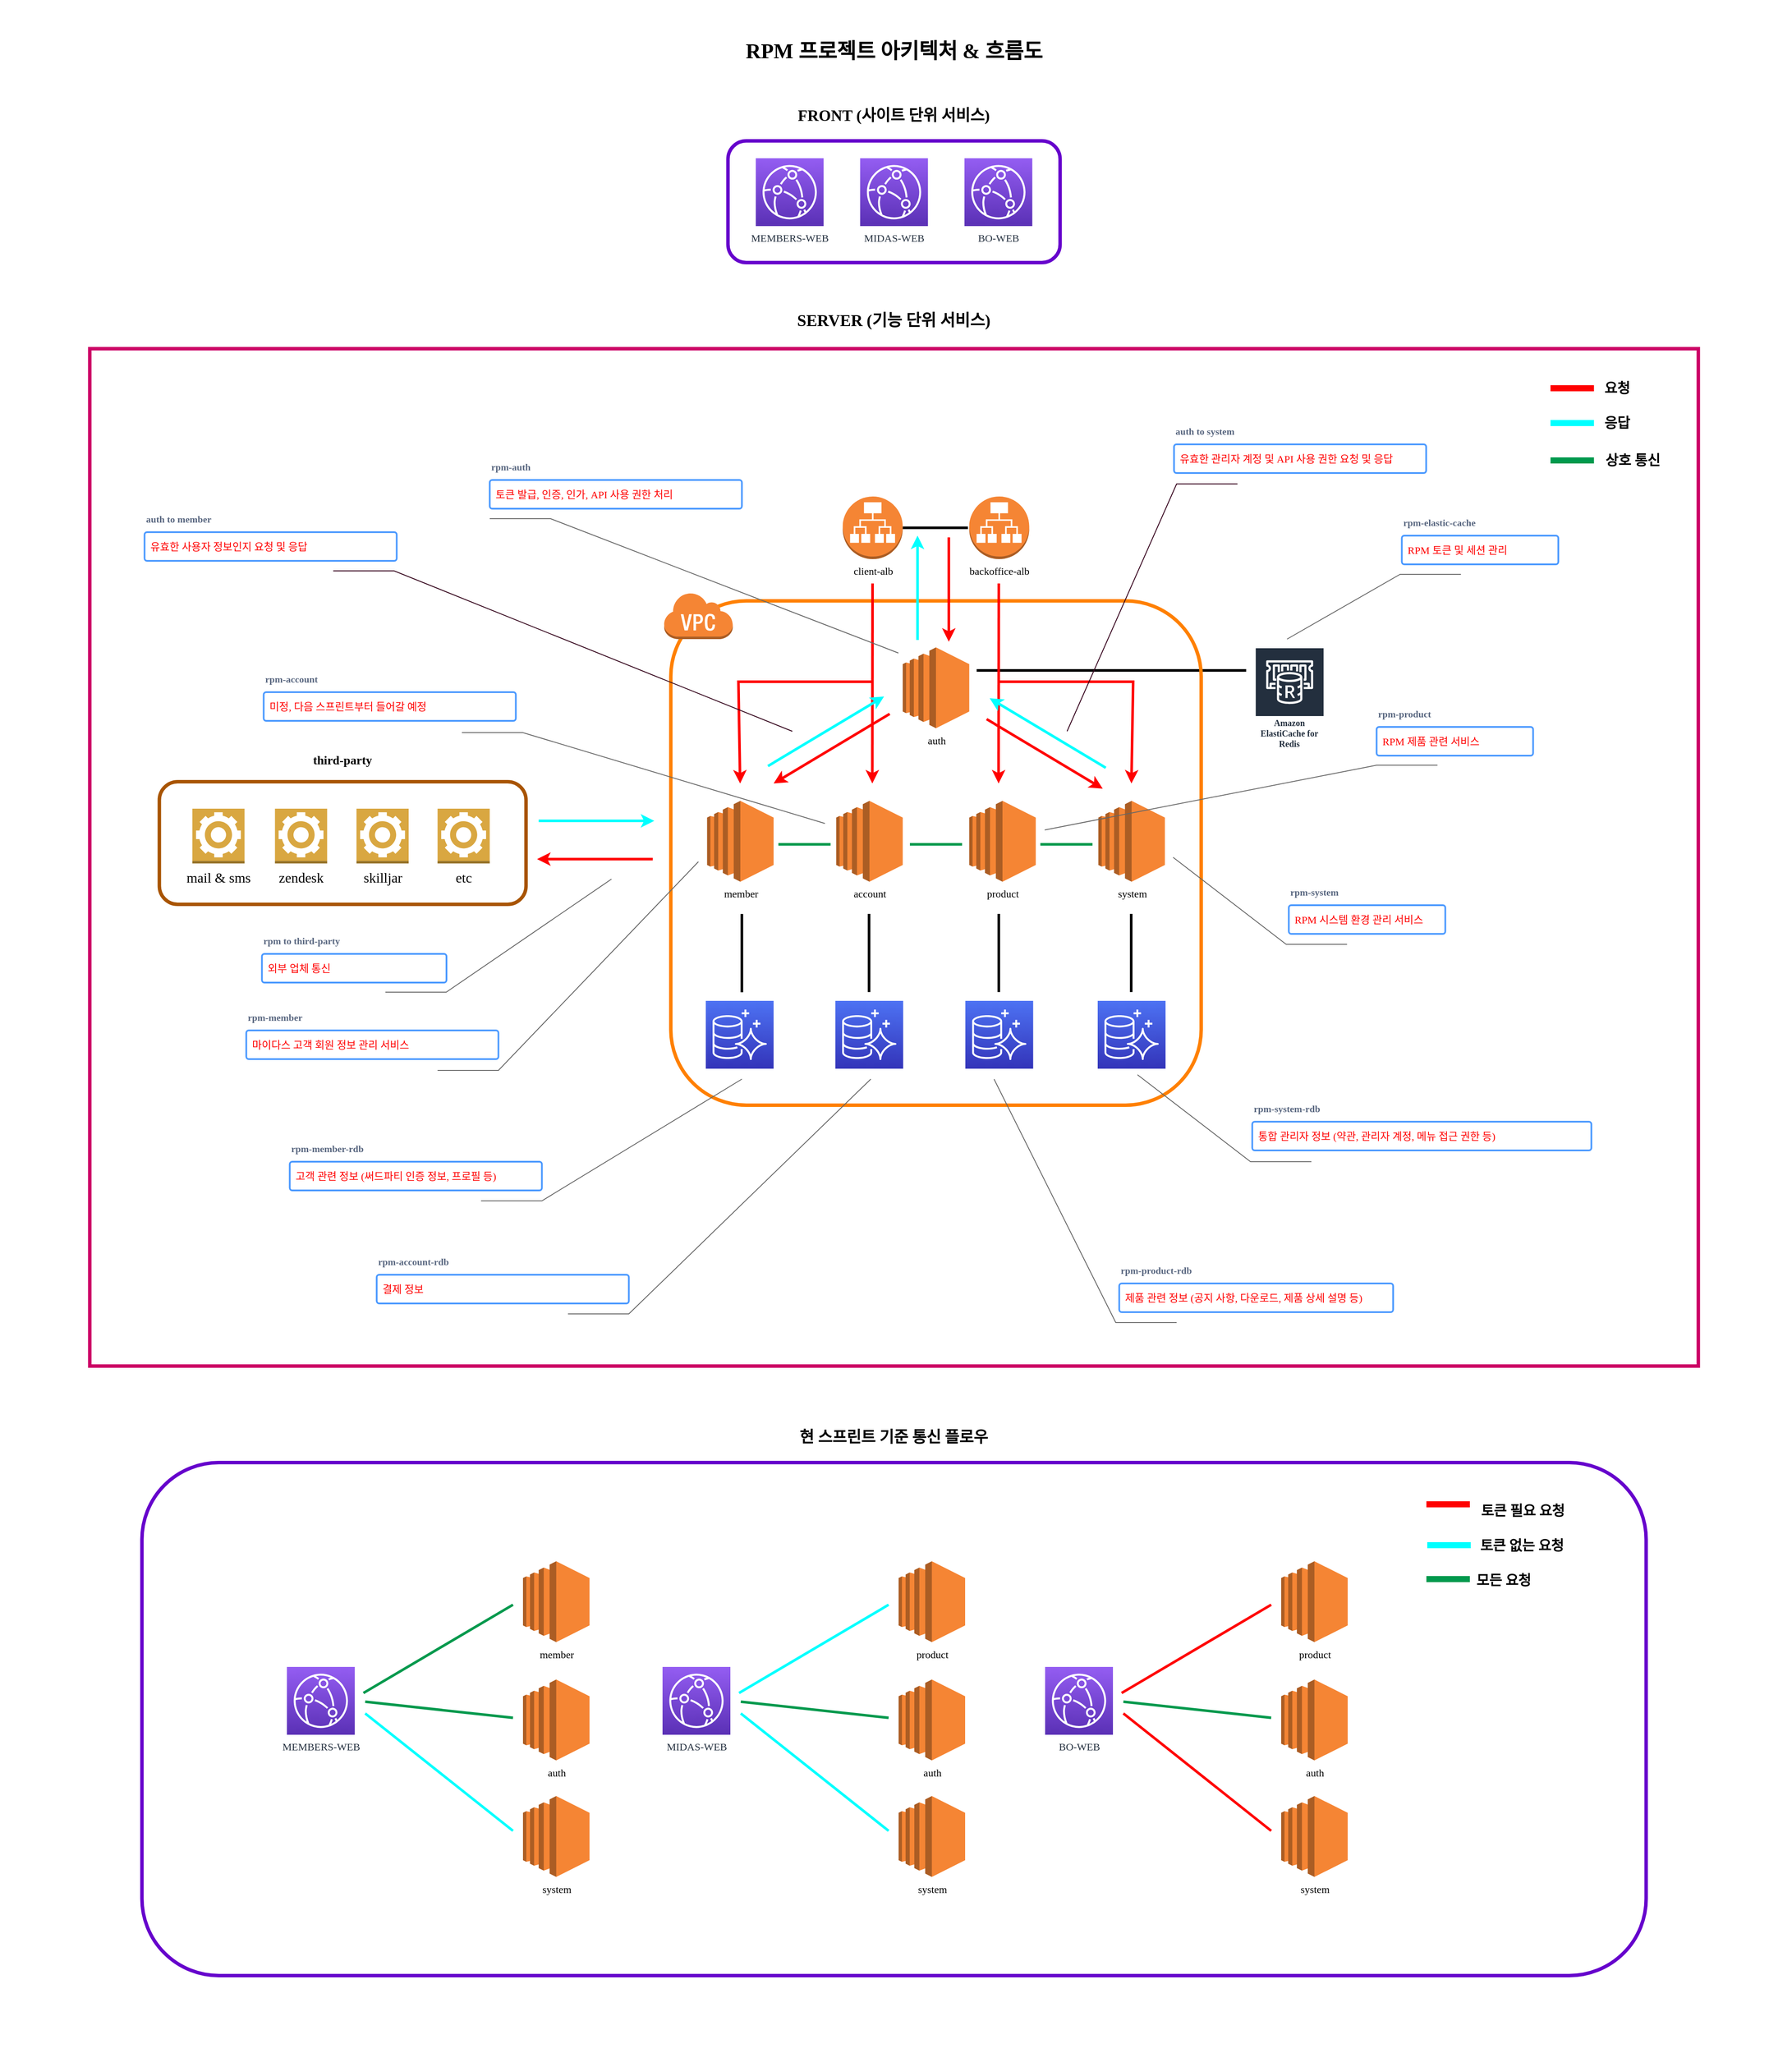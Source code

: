 <mxfile version="20.2.5" type="github">
  <diagram id="CEDhhPOFZJCGy8is60iT" name="페이지-1">
    <mxGraphModel dx="3773" dy="2772" grid="1" gridSize="10" guides="1" tooltips="1" connect="1" arrows="1" fold="1" page="1" pageScale="1" pageWidth="827" pageHeight="1169" math="0" shadow="0">
      <root>
        <mxCell id="0" />
        <mxCell id="1" parent="0" />
        <mxCell id="Dzdg2uz1OPXHUZHbZTjD-177" value="" style="rounded=0;whiteSpace=wrap;html=1;fontFamily=Tahoma;fontSize=16;fontColor=#000000;strokeColor=none;strokeWidth=4;fillColor=default;" vertex="1" parent="1">
          <mxGeometry x="-650" y="-1150" width="2060" height="2360" as="geometry" />
        </mxCell>
        <mxCell id="Dzdg2uz1OPXHUZHbZTjD-116" value="&lt;h2&gt;현 스프린트 기준 통신 플로우&lt;/h2&gt;" style="rounded=1;whiteSpace=wrap;fillColor=none;strokeWidth=4;strokeColor=#6600CC;labelPosition=center;verticalLabelPosition=top;align=center;verticalAlign=bottom;fontFamily=Tahoma;html=1;fontStyle=1" vertex="1" parent="1">
          <mxGeometry x="-486.75" y="532" width="1730" height="590" as="geometry" />
        </mxCell>
        <mxCell id="Dzdg2uz1OPXHUZHbZTjD-112" value="&lt;h3&gt;&lt;font color=&quot;#000000&quot;&gt;SERVER (기능 단위 서비스)&lt;/font&gt;&lt;/h3&gt;" style="rounded=0;whiteSpace=wrap;html=1;fontFamily=Tahoma;fontSize=16;fontColor=#FF0000;strokeColor=#CC0066;strokeWidth=4;fillColor=none;labelPosition=center;verticalLabelPosition=top;align=center;verticalAlign=bottom;" vertex="1" parent="1">
          <mxGeometry x="-546.75" y="-749" width="1850" height="1170" as="geometry" />
        </mxCell>
        <mxCell id="Dzdg2uz1OPXHUZHbZTjD-134" value="&lt;h3&gt;third-party&lt;/h3&gt;" style="rounded=1;whiteSpace=wrap;fillColor=none;strokeWidth=4;strokeColor=#A85400;labelPosition=center;verticalLabelPosition=top;align=center;verticalAlign=bottom;fontFamily=Tahoma;html=1;fontStyle=1;fontColor=#000000;" vertex="1" parent="1">
          <mxGeometry x="-466.75" y="-251" width="421.75" height="141" as="geometry" />
        </mxCell>
        <mxCell id="Dzdg2uz1OPXHUZHbZTjD-1" value="&lt;h2&gt;FRONT (사이트 단위 서비스)&lt;/h2&gt;" style="rounded=1;whiteSpace=wrap;fillColor=none;strokeWidth=4;strokeColor=#6600CC;labelPosition=center;verticalLabelPosition=top;align=center;verticalAlign=bottom;fontFamily=Tahoma;html=1;fontStyle=1" vertex="1" parent="1">
          <mxGeometry x="187.25" y="-988" width="382" height="140" as="geometry" />
        </mxCell>
        <mxCell id="Dzdg2uz1OPXHUZHbZTjD-45" value="" style="endArrow=none;html=1;rounded=0;fontFamily=Tahoma;fontSize=16;fontColor=#FF0000;strokeColor=#000000;strokeWidth=3;entryX=0.134;entryY=0.621;entryDx=0;entryDy=0;entryPerimeter=0;" edge="1" parent="1">
          <mxGeometry width="50" height="50" relative="1" as="geometry">
            <mxPoint x="783.25" y="-379" as="sourcePoint" />
            <mxPoint x="473.25" y="-379" as="targetPoint" />
          </mxGeometry>
        </mxCell>
        <mxCell id="Dzdg2uz1OPXHUZHbZTjD-18" value="&lt;h3&gt;&lt;br&gt;&lt;/h3&gt;" style="rounded=1;whiteSpace=wrap;fillColor=none;strokeWidth=4;strokeColor=#FF8000;labelPosition=center;verticalLabelPosition=top;align=center;verticalAlign=bottom;fontFamily=Tahoma;html=1;fontStyle=1;fontColor=#FF8000;" vertex="1" parent="1">
          <mxGeometry x="121.5" y="-459" width="610" height="580" as="geometry" />
        </mxCell>
        <mxCell id="5Zf7YVjjMwptCTnezBOh-1" value="MEMBERS-WEB" style="sketch=0;points=[[0,0,0],[0.25,0,0],[0.5,0,0],[0.75,0,0],[1,0,0],[0,1,0],[0.25,1,0],[0.5,1,0],[0.75,1,0],[1,1,0],[0,0.25,0],[0,0.5,0],[0,0.75,0],[1,0.25,0],[1,0.5,0],[1,0.75,0]];outlineConnect=0;fontColor=#232F3E;gradientColor=#945DF2;gradientDirection=north;fillColor=#5A30B5;strokeColor=#ffffff;dashed=0;verticalLabelPosition=bottom;verticalAlign=top;align=center;html=1;fontSize=12;fontStyle=0;aspect=fixed;shape=mxgraph.aws4.resourceIcon;resIcon=mxgraph.aws4.cloudfront;fontFamily=Tahoma;" parent="1" vertex="1">
          <mxGeometry x="219.25" y="-968" width="78" height="78" as="geometry" />
        </mxCell>
        <mxCell id="5Zf7YVjjMwptCTnezBOh-2" value="MIDAS-WEB" style="sketch=0;points=[[0,0,0],[0.25,0,0],[0.5,0,0],[0.75,0,0],[1,0,0],[0,1,0],[0.25,1,0],[0.5,1,0],[0.75,1,0],[1,1,0],[0,0.25,0],[0,0.5,0],[0,0.75,0],[1,0.25,0],[1,0.5,0],[1,0.75,0]];outlineConnect=0;fontColor=#232F3E;gradientColor=#945DF2;gradientDirection=north;fillColor=#5A30B5;strokeColor=#ffffff;dashed=0;verticalLabelPosition=bottom;verticalAlign=top;align=center;html=1;fontSize=12;fontStyle=0;aspect=fixed;shape=mxgraph.aws4.resourceIcon;resIcon=mxgraph.aws4.cloudfront;fontFamily=Tahoma;" parent="1" vertex="1">
          <mxGeometry x="339.25" y="-968" width="78" height="78" as="geometry" />
        </mxCell>
        <mxCell id="5Zf7YVjjMwptCTnezBOh-3" value="BO-WEB" style="sketch=0;points=[[0,0,0],[0.25,0,0],[0.5,0,0],[0.75,0,0],[1,0,0],[0,1,0],[0.25,1,0],[0.5,1,0],[0.75,1,0],[1,1,0],[0,0.25,0],[0,0.5,0],[0,0.75,0],[1,0.25,0],[1,0.5,0],[1,0.75,0]];outlineConnect=0;fontColor=#232F3E;gradientColor=#945DF2;gradientDirection=north;fillColor=#5A30B5;strokeColor=#ffffff;dashed=0;verticalLabelPosition=bottom;verticalAlign=top;align=center;html=1;fontSize=12;fontStyle=0;aspect=fixed;shape=mxgraph.aws4.resourceIcon;resIcon=mxgraph.aws4.cloudfront;fontFamily=Tahoma;" parent="1" vertex="1">
          <mxGeometry x="459.25" y="-968" width="78" height="78" as="geometry" />
        </mxCell>
        <mxCell id="Dzdg2uz1OPXHUZHbZTjD-4" value="client-alb" style="outlineConnect=0;dashed=0;verticalLabelPosition=bottom;verticalAlign=top;align=center;html=1;shape=mxgraph.aws3.application_load_balancer;fillColor=#F58534;gradientColor=none;fontFamily=Tahoma;strokeColor=#FF0000;strokeWidth=4;" vertex="1" parent="1">
          <mxGeometry x="319.25" y="-579" width="69" height="72" as="geometry" />
        </mxCell>
        <mxCell id="Dzdg2uz1OPXHUZHbZTjD-5" value="backoffice-alb" style="outlineConnect=0;dashed=0;verticalLabelPosition=bottom;verticalAlign=top;align=center;html=1;shape=mxgraph.aws3.application_load_balancer;fillColor=#F58534;gradientColor=none;fontFamily=Tahoma;strokeColor=#FF0000;strokeWidth=4;" vertex="1" parent="1">
          <mxGeometry x="464.75" y="-579" width="69" height="72" as="geometry" />
        </mxCell>
        <mxCell id="Dzdg2uz1OPXHUZHbZTjD-6" value="auth" style="outlineConnect=0;dashed=0;verticalLabelPosition=bottom;verticalAlign=top;align=center;html=1;shape=mxgraph.aws3.ec2;fillColor=#F58534;gradientColor=none;fontFamily=Tahoma;strokeColor=#FF0000;strokeWidth=4;" vertex="1" parent="1">
          <mxGeometry x="388.25" y="-405.5" width="76.5" height="93" as="geometry" />
        </mxCell>
        <mxCell id="Dzdg2uz1OPXHUZHbZTjD-7" value="member" style="outlineConnect=0;dashed=0;verticalLabelPosition=bottom;verticalAlign=top;align=center;html=1;shape=mxgraph.aws3.ec2;fillColor=#F58534;gradientColor=none;fontFamily=Tahoma;strokeColor=#FF0000;strokeWidth=4;" vertex="1" parent="1">
          <mxGeometry x="163.25" y="-229" width="76.5" height="93" as="geometry" />
        </mxCell>
        <mxCell id="Dzdg2uz1OPXHUZHbZTjD-8" value="account" style="outlineConnect=0;dashed=0;verticalLabelPosition=bottom;verticalAlign=top;align=center;html=1;shape=mxgraph.aws3.ec2;fillColor=#F58534;gradientColor=none;fontFamily=Tahoma;strokeColor=#FF0000;strokeWidth=4;" vertex="1" parent="1">
          <mxGeometry x="311.75" y="-229" width="76.5" height="93" as="geometry" />
        </mxCell>
        <mxCell id="Dzdg2uz1OPXHUZHbZTjD-9" value="product" style="outlineConnect=0;dashed=0;verticalLabelPosition=bottom;verticalAlign=top;align=center;html=1;shape=mxgraph.aws3.ec2;fillColor=#F58534;gradientColor=none;fontFamily=Tahoma;strokeColor=#FF0000;strokeWidth=4;" vertex="1" parent="1">
          <mxGeometry x="464.75" y="-229" width="76.5" height="93" as="geometry" />
        </mxCell>
        <mxCell id="Dzdg2uz1OPXHUZHbZTjD-10" value="system" style="outlineConnect=0;dashed=0;verticalLabelPosition=bottom;verticalAlign=top;align=center;html=1;shape=mxgraph.aws3.ec2;fillColor=#F58534;gradientColor=none;fontFamily=Tahoma;strokeColor=#FF0000;strokeWidth=4;" vertex="1" parent="1">
          <mxGeometry x="613.25" y="-229" width="76.5" height="93" as="geometry" />
        </mxCell>
        <mxCell id="Dzdg2uz1OPXHUZHbZTjD-12" value="" style="sketch=0;points=[[0,0,0],[0.25,0,0],[0.5,0,0],[0.75,0,0],[1,0,0],[0,1,0],[0.25,1,0],[0.5,1,0],[0.75,1,0],[1,1,0],[0,0.25,0],[0,0.5,0],[0,0.75,0],[1,0.25,0],[1,0.5,0],[1,0.75,0]];outlineConnect=0;fontColor=#232F3E;gradientColor=#4D72F3;gradientDirection=north;fillColor=#3334B9;strokeColor=#ffffff;dashed=0;verticalLabelPosition=bottom;verticalAlign=top;align=center;html=1;fontSize=12;fontStyle=0;aspect=fixed;shape=mxgraph.aws4.resourceIcon;resIcon=mxgraph.aws4.aurora;fontFamily=Tahoma;" vertex="1" parent="1">
          <mxGeometry x="161.75" y="1" width="78" height="78" as="geometry" />
        </mxCell>
        <mxCell id="Dzdg2uz1OPXHUZHbZTjD-13" value="" style="sketch=0;points=[[0,0,0],[0.25,0,0],[0.5,0,0],[0.75,0,0],[1,0,0],[0,1,0],[0.25,1,0],[0.5,1,0],[0.75,1,0],[1,1,0],[0,0.25,0],[0,0.5,0],[0,0.75,0],[1,0.25,0],[1,0.5,0],[1,0.75,0]];outlineConnect=0;fontColor=#232F3E;gradientColor=#4D72F3;gradientDirection=north;fillColor=#3334B9;strokeColor=#ffffff;dashed=0;verticalLabelPosition=bottom;verticalAlign=top;align=center;html=1;fontSize=12;fontStyle=0;aspect=fixed;shape=mxgraph.aws4.resourceIcon;resIcon=mxgraph.aws4.aurora;fontFamily=Tahoma;" vertex="1" parent="1">
          <mxGeometry x="310.75" y="1" width="78" height="78" as="geometry" />
        </mxCell>
        <mxCell id="Dzdg2uz1OPXHUZHbZTjD-14" value="" style="sketch=0;points=[[0,0,0],[0.25,0,0],[0.5,0,0],[0.75,0,0],[1,0,0],[0,1,0],[0.25,1,0],[0.5,1,0],[0.75,1,0],[1,1,0],[0,0.25,0],[0,0.5,0],[0,0.75,0],[1,0.25,0],[1,0.5,0],[1,0.75,0]];outlineConnect=0;fontColor=#232F3E;gradientColor=#4D72F3;gradientDirection=north;fillColor=#3334B9;strokeColor=#ffffff;dashed=0;verticalLabelPosition=bottom;verticalAlign=top;align=center;html=1;fontSize=12;fontStyle=0;aspect=fixed;shape=mxgraph.aws4.resourceIcon;resIcon=mxgraph.aws4.aurora;fontFamily=Tahoma;" vertex="1" parent="1">
          <mxGeometry x="460.25" y="1" width="78" height="78" as="geometry" />
        </mxCell>
        <mxCell id="Dzdg2uz1OPXHUZHbZTjD-15" value="" style="sketch=0;points=[[0,0,0],[0.25,0,0],[0.5,0,0],[0.75,0,0],[1,0,0],[0,1,0],[0.25,1,0],[0.5,1,0],[0.75,1,0],[1,1,0],[0,0.25,0],[0,0.5,0],[0,0.75,0],[1,0.25,0],[1,0.5,0],[1,0.75,0]];outlineConnect=0;fontColor=#232F3E;gradientColor=#4D72F3;gradientDirection=north;fillColor=#3334B9;strokeColor=#ffffff;dashed=0;verticalLabelPosition=bottom;verticalAlign=top;align=center;html=1;fontSize=12;fontStyle=0;aspect=fixed;shape=mxgraph.aws4.resourceIcon;resIcon=mxgraph.aws4.aurora;fontFamily=Tahoma;" vertex="1" parent="1">
          <mxGeometry x="612.5" y="1" width="78" height="78" as="geometry" />
        </mxCell>
        <mxCell id="Dzdg2uz1OPXHUZHbZTjD-16" value="Amazon ElastiCache for Redis" style="sketch=0;outlineConnect=0;fontColor=#232F3E;gradientColor=none;strokeColor=#ffffff;fillColor=#232F3E;dashed=0;verticalLabelPosition=middle;verticalAlign=bottom;align=center;html=1;whiteSpace=wrap;fontSize=10;fontStyle=1;spacing=3;shape=mxgraph.aws4.productIcon;prIcon=mxgraph.aws4.elasticache_for_redis;fontFamily=Tahoma;" vertex="1" parent="1">
          <mxGeometry x="793.25" y="-405.5" width="80" height="120" as="geometry" />
        </mxCell>
        <mxCell id="Dzdg2uz1OPXHUZHbZTjD-17" value="" style="outlineConnect=0;dashed=0;verticalLabelPosition=bottom;verticalAlign=top;align=center;html=1;shape=mxgraph.aws3.virtual_private_cloud;fillColor=#F58534;gradientColor=none;fontFamily=Tahoma;strokeColor=#FF0000;strokeWidth=4;" vertex="1" parent="1">
          <mxGeometry x="113.25" y="-469" width="79.5" height="54" as="geometry" />
        </mxCell>
        <mxCell id="Dzdg2uz1OPXHUZHbZTjD-22" value="" style="endArrow=none;html=1;rounded=0;fontFamily=Tahoma;fontColor=#FF8000;strokeWidth=7;strokeColor=#00FFFF;" edge="1" parent="1">
          <mxGeometry width="50" height="50" relative="1" as="geometry">
            <mxPoint x="1133.25" y="-663.5" as="sourcePoint" />
            <mxPoint x="1183.25" y="-663.5" as="targetPoint" />
          </mxGeometry>
        </mxCell>
        <mxCell id="Dzdg2uz1OPXHUZHbZTjD-23" value="" style="endArrow=none;html=1;rounded=0;fontFamily=Tahoma;fontColor=#000000;strokeWidth=7;strokeColor=#FF0000;fontStyle=1;labelPosition=right;verticalLabelPosition=middle;align=left;verticalAlign=middle;spacingRight=10;" edge="1" parent="1">
          <mxGeometry width="50" height="50" relative="1" as="geometry">
            <mxPoint x="1133.25" y="-703.5" as="sourcePoint" />
            <mxPoint x="1183.25" y="-703.5" as="targetPoint" />
            <Array as="points">
              <mxPoint x="1163.25" y="-703.5" />
            </Array>
          </mxGeometry>
        </mxCell>
        <mxCell id="Dzdg2uz1OPXHUZHbZTjD-24" value="&lt;span style=&quot;font-size: 16px;&quot;&gt;요청&lt;/span&gt;" style="text;html=1;strokeColor=none;fillColor=none;align=center;verticalAlign=middle;whiteSpace=wrap;rounded=0;fontFamily=Tahoma;fontColor=#000000;fontStyle=1;fontSize=16;" vertex="1" parent="1">
          <mxGeometry x="1180.25" y="-719" width="60" height="30" as="geometry" />
        </mxCell>
        <mxCell id="Dzdg2uz1OPXHUZHbZTjD-25" value="&lt;span style=&quot;font-size: 16px;&quot;&gt;응답&lt;/span&gt;" style="text;html=1;strokeColor=none;fillColor=none;align=center;verticalAlign=middle;whiteSpace=wrap;rounded=0;fontFamily=Tahoma;fontColor=#000000;fontStyle=1;fontSize=16;" vertex="1" parent="1">
          <mxGeometry x="1180.25" y="-679" width="60" height="30" as="geometry" />
        </mxCell>
        <mxCell id="Dzdg2uz1OPXHUZHbZTjD-27" value="" style="endArrow=none;html=1;rounded=0;fontFamily=Tahoma;fontSize=16;fontColor=#000000;strokeColor=#000000;strokeWidth=3;exitX=1;exitY=0.5;exitDx=0;exitDy=0;exitPerimeter=0;" edge="1" parent="1" source="Dzdg2uz1OPXHUZHbZTjD-4">
          <mxGeometry width="50" height="50" relative="1" as="geometry">
            <mxPoint x="403.25" y="-409" as="sourcePoint" />
            <mxPoint x="463.25" y="-543" as="targetPoint" />
          </mxGeometry>
        </mxCell>
        <mxCell id="Dzdg2uz1OPXHUZHbZTjD-30" value="" style="endArrow=classic;html=1;rounded=0;fontFamily=Tahoma;fontColor=#FF8000;strokeWidth=3;strokeColor=#00FFFF;" edge="1" parent="1">
          <mxGeometry width="50" height="50" relative="1" as="geometry">
            <mxPoint x="405.25" y="-414" as="sourcePoint" />
            <mxPoint x="405.25" y="-534" as="targetPoint" />
          </mxGeometry>
        </mxCell>
        <mxCell id="Dzdg2uz1OPXHUZHbZTjD-31" value="" style="endArrow=classic;html=1;rounded=0;fontFamily=Tahoma;fontColor=#FF0000;strokeWidth=3;strokeColor=#FF0000;" edge="1" parent="1">
          <mxGeometry width="50" height="50" relative="1" as="geometry">
            <mxPoint x="441.25" y="-532" as="sourcePoint" />
            <mxPoint x="441.25" y="-412" as="targetPoint" />
          </mxGeometry>
        </mxCell>
        <mxCell id="Dzdg2uz1OPXHUZHbZTjD-32" value="" style="endArrow=classic;html=1;rounded=0;fontFamily=Tahoma;fontColor=#FF0000;strokeWidth=3;strokeColor=#FF0000;entryX=0.618;entryY=0.362;entryDx=0;entryDy=0;entryPerimeter=0;" edge="1" parent="1" target="Dzdg2uz1OPXHUZHbZTjD-18">
          <mxGeometry width="50" height="50" relative="1" as="geometry">
            <mxPoint x="498.75" y="-479" as="sourcePoint" />
            <mxPoint x="498.75" y="-359" as="targetPoint" />
          </mxGeometry>
        </mxCell>
        <mxCell id="Dzdg2uz1OPXHUZHbZTjD-34" value="" style="endArrow=classic;html=1;rounded=0;fontFamily=Tahoma;fontColor=#FF0000;strokeWidth=3;strokeColor=#FF0000;" edge="1" parent="1">
          <mxGeometry width="50" height="50" relative="1" as="geometry">
            <mxPoint x="499.02" y="-365.96" as="sourcePoint" />
            <mxPoint x="651.25" y="-249" as="targetPoint" />
            <Array as="points">
              <mxPoint x="653.25" y="-366" />
            </Array>
          </mxGeometry>
        </mxCell>
        <mxCell id="Dzdg2uz1OPXHUZHbZTjD-35" value="" style="endArrow=classic;html=1;rounded=0;fontFamily=Tahoma;fontColor=#FF0000;strokeWidth=3;strokeColor=#FF0000;entryX=0.618;entryY=0.362;entryDx=0;entryDy=0;entryPerimeter=0;" edge="1" parent="1">
          <mxGeometry width="50" height="50" relative="1" as="geometry">
            <mxPoint x="353.52" y="-479" as="sourcePoint" />
            <mxPoint x="353.25" y="-249.04" as="targetPoint" />
          </mxGeometry>
        </mxCell>
        <mxCell id="Dzdg2uz1OPXHUZHbZTjD-36" value="" style="endArrow=classic;html=1;rounded=0;fontFamily=Tahoma;fontColor=#FF0000;strokeWidth=3;strokeColor=#FF0000;" edge="1" parent="1">
          <mxGeometry width="50" height="50" relative="1" as="geometry">
            <mxPoint x="353.48" y="-365.96" as="sourcePoint" />
            <mxPoint x="201.25" y="-249" as="targetPoint" />
            <Array as="points">
              <mxPoint x="199.25" y="-366" />
            </Array>
          </mxGeometry>
        </mxCell>
        <mxCell id="Dzdg2uz1OPXHUZHbZTjD-39" value="" style="endArrow=none;html=1;rounded=0;fontFamily=Tahoma;fontSize=16;fontColor=#FF0000;strokeColor=#000000;strokeWidth=3;entryX=0.134;entryY=0.621;entryDx=0;entryDy=0;entryPerimeter=0;exitX=0.134;exitY=0.776;exitDx=0;exitDy=0;exitPerimeter=0;" edge="1" parent="1" source="Dzdg2uz1OPXHUZHbZTjD-18" target="Dzdg2uz1OPXHUZHbZTjD-18">
          <mxGeometry width="50" height="50" relative="1" as="geometry">
            <mxPoint x="184.25" y="-29" as="sourcePoint" />
            <mxPoint x="234.25" y="-79" as="targetPoint" />
          </mxGeometry>
        </mxCell>
        <mxCell id="Dzdg2uz1OPXHUZHbZTjD-42" value="" style="endArrow=none;html=1;rounded=0;fontFamily=Tahoma;fontSize=16;fontColor=#FF0000;strokeColor=#000000;strokeWidth=3;entryX=0.134;entryY=0.621;entryDx=0;entryDy=0;entryPerimeter=0;exitX=0.134;exitY=0.776;exitDx=0;exitDy=0;exitPerimeter=0;" edge="1" parent="1">
          <mxGeometry width="50" height="50" relative="1" as="geometry">
            <mxPoint x="349.5" y="-9.1" as="sourcePoint" />
            <mxPoint x="349.5" y="-99.0" as="targetPoint" />
          </mxGeometry>
        </mxCell>
        <mxCell id="Dzdg2uz1OPXHUZHbZTjD-43" value="" style="endArrow=none;html=1;rounded=0;fontFamily=Tahoma;fontSize=16;fontColor=#FF0000;strokeColor=#000000;strokeWidth=3;entryX=0.134;entryY=0.621;entryDx=0;entryDy=0;entryPerimeter=0;exitX=0.134;exitY=0.776;exitDx=0;exitDy=0;exitPerimeter=0;" edge="1" parent="1">
          <mxGeometry width="50" height="50" relative="1" as="geometry">
            <mxPoint x="498.75" y="-9.1" as="sourcePoint" />
            <mxPoint x="498.75" y="-99" as="targetPoint" />
          </mxGeometry>
        </mxCell>
        <mxCell id="Dzdg2uz1OPXHUZHbZTjD-44" value="" style="endArrow=none;html=1;rounded=0;fontFamily=Tahoma;fontSize=16;fontColor=#FF0000;strokeColor=#000000;strokeWidth=3;entryX=0.134;entryY=0.621;entryDx=0;entryDy=0;entryPerimeter=0;exitX=0.134;exitY=0.776;exitDx=0;exitDy=0;exitPerimeter=0;" edge="1" parent="1">
          <mxGeometry width="50" height="50" relative="1" as="geometry">
            <mxPoint x="651" y="-9.1" as="sourcePoint" />
            <mxPoint x="651" y="-99" as="targetPoint" />
          </mxGeometry>
        </mxCell>
        <mxCell id="Dzdg2uz1OPXHUZHbZTjD-49" value="" style="strokeWidth=1;shadow=0;dashed=0;align=center;html=1;shape=mxgraph.mockup.text.callout;linkText=;textSize=17;textColor=#666666;callDir=NW;callStyle=line;fontSize=17;fontColor=#666666;align=left;verticalAlign=top;strokeColor=#666666;fontFamily=Tahoma;fillColor=none;" vertex="1" parent="1">
          <mxGeometry x="-86.75" y="-579" width="470" height="180" as="geometry" />
        </mxCell>
        <mxCell id="Dzdg2uz1OPXHUZHbZTjD-50" value="rpm-auth" style="fillColor=none;strokeColor=none;html=1;fontSize=11;fontStyle=0;align=left;fontColor=#596780;fontStyle=1;fontSize=11;fontFamily=Tahoma;" vertex="1" parent="1">
          <mxGeometry x="-86.75" y="-623" width="240" height="20" as="geometry" />
        </mxCell>
        <mxCell id="Dzdg2uz1OPXHUZHbZTjD-51" value="토큰 발급, 인증, 인가, API 사용 권한 처리" style="rounded=1;arcSize=9;align=left;spacingLeft=5;strokeColor=#4C9AFF;html=1;strokeWidth=2;fontSize=12;fontFamily=Tahoma;fontColor=#FF0000;fillColor=none;" vertex="1" parent="1">
          <mxGeometry x="-86.75" y="-598" width="290" height="33" as="geometry" />
        </mxCell>
        <mxCell id="Dzdg2uz1OPXHUZHbZTjD-52" value="" style="strokeWidth=1;shadow=0;dashed=0;align=center;html=1;shape=mxgraph.mockup.text.callout;linkText=;textSize=17;textColor=#666666;callDir=SW;callStyle=line;fontSize=17;fontColor=#666666;align=left;verticalAlign=bottom;strokeColor=#666666;fontFamily=Tahoma;fillColor=none;" vertex="1" parent="1">
          <mxGeometry x="-146.75" y="-159" width="300" height="240" as="geometry" />
        </mxCell>
        <mxCell id="Dzdg2uz1OPXHUZHbZTjD-54" value="rpm-member" style="fillColor=none;strokeColor=none;html=1;fontSize=11;fontStyle=0;align=left;fontColor=#596780;fontStyle=1;fontSize=11;fontFamily=Tahoma;" vertex="1" parent="1">
          <mxGeometry x="-366.75" y="10" width="240" height="20" as="geometry" />
        </mxCell>
        <mxCell id="Dzdg2uz1OPXHUZHbZTjD-55" value="마이다스 고객 회원 정보 관리 서비스" style="rounded=1;arcSize=9;align=left;spacingLeft=5;strokeColor=#4C9AFF;html=1;strokeWidth=2;fontSize=12;fontFamily=Tahoma;fontColor=#FF0000;fillColor=none;" vertex="1" parent="1">
          <mxGeometry x="-366.75" y="35" width="290" height="33" as="geometry" />
        </mxCell>
        <mxCell id="Dzdg2uz1OPXHUZHbZTjD-56" value="" style="strokeWidth=1;shadow=0;dashed=0;align=center;html=1;shape=mxgraph.mockup.text.callout;linkText=;textSize=17;textColor=#666666;callDir=SW;callStyle=line;fontSize=17;fontColor=#666666;align=left;verticalAlign=bottom;strokeColor=#666666;fontFamily=Tahoma;fillColor=none;" vertex="1" parent="1">
          <mxGeometry x="-96.75" y="91" width="300" height="140" as="geometry" />
        </mxCell>
        <mxCell id="Dzdg2uz1OPXHUZHbZTjD-57" value="rpm-member-rdb" style="fillColor=none;strokeColor=none;html=1;fontSize=11;fontStyle=0;align=left;fontColor=#596780;fontStyle=1;fontSize=11;fontFamily=Tahoma;" vertex="1" parent="1">
          <mxGeometry x="-316.75" y="161" width="240" height="20" as="geometry" />
        </mxCell>
        <mxCell id="Dzdg2uz1OPXHUZHbZTjD-58" value="고객 관련 정보 (써드파티 인증 정보, 프로필 등)" style="rounded=1;arcSize=9;align=left;spacingLeft=5;strokeColor=#4C9AFF;html=1;strokeWidth=2;fontSize=12;fontFamily=Tahoma;fontColor=#FF0000;fillColor=none;" vertex="1" parent="1">
          <mxGeometry x="-316.75" y="186" width="290" height="33" as="geometry" />
        </mxCell>
        <mxCell id="Dzdg2uz1OPXHUZHbZTjD-59" value="" style="strokeWidth=1;shadow=0;dashed=0;align=center;html=1;shape=mxgraph.mockup.text.callout;linkText=;textSize=17;textColor=#666666;callDir=NW;callStyle=line;fontSize=17;fontColor=#666666;align=left;verticalAlign=top;strokeColor=#666666;fontFamily=Tahoma;fillColor=none;" vertex="1" parent="1">
          <mxGeometry x="-118.75" y="-333" width="417.5" height="130" as="geometry" />
        </mxCell>
        <mxCell id="Dzdg2uz1OPXHUZHbZTjD-61" value="rpm-account" style="fillColor=none;strokeColor=none;html=1;fontSize=11;fontStyle=0;align=left;fontColor=#596780;fontStyle=1;fontSize=11;fontFamily=Tahoma;" vertex="1" parent="1">
          <mxGeometry x="-346.75" y="-379" width="240" height="20" as="geometry" />
        </mxCell>
        <mxCell id="Dzdg2uz1OPXHUZHbZTjD-62" value="미정, 다음 스프린트부터 들어갈 예정" style="rounded=1;arcSize=9;align=left;spacingLeft=5;strokeColor=#4C9AFF;html=1;strokeWidth=2;fontSize=12;fontFamily=Tahoma;fontColor=#FF0000;fillColor=none;" vertex="1" parent="1">
          <mxGeometry x="-346.75" y="-354" width="290" height="33" as="geometry" />
        </mxCell>
        <mxCell id="Dzdg2uz1OPXHUZHbZTjD-63" value="" style="strokeWidth=1;shadow=0;dashed=0;align=center;html=1;shape=mxgraph.mockup.text.callout;linkText=;textSize=17;textColor=#666666;callDir=SW;callStyle=line;fontSize=17;fontColor=#666666;align=left;verticalAlign=bottom;strokeColor=#666666;fontFamily=Tahoma;fillColor=none;" vertex="1" parent="1">
          <mxGeometry x="3.25" y="91" width="348.25" height="270" as="geometry" />
        </mxCell>
        <mxCell id="Dzdg2uz1OPXHUZHbZTjD-64" value="rpm-account-rdb" style="fillColor=none;strokeColor=none;html=1;fontSize=11;fontStyle=0;align=left;fontColor=#596780;fontStyle=1;fontSize=11;fontFamily=Tahoma;" vertex="1" parent="1">
          <mxGeometry x="-216.75" y="291" width="240" height="20" as="geometry" />
        </mxCell>
        <mxCell id="Dzdg2uz1OPXHUZHbZTjD-65" value="결제 정보" style="rounded=1;arcSize=9;align=left;spacingLeft=5;strokeColor=#4C9AFF;html=1;strokeWidth=2;fontSize=12;fontFamily=Tahoma;fontColor=#FF0000;fillColor=none;" vertex="1" parent="1">
          <mxGeometry x="-216.75" y="316" width="290" height="33" as="geometry" />
        </mxCell>
        <mxCell id="Dzdg2uz1OPXHUZHbZTjD-66" value="" style="strokeWidth=1;shadow=0;dashed=0;align=center;html=1;shape=mxgraph.mockup.text.callout;linkText=;textSize=17;textColor=#666666;callDir=NE;callStyle=line;fontSize=17;fontColor=#666666;align=right;verticalAlign=top;strokeColor=#666666;fontFamily=Tahoma;fillColor=none;" vertex="1" parent="1">
          <mxGeometry x="551.5" y="-295.5" width="451.75" height="100" as="geometry" />
        </mxCell>
        <mxCell id="Dzdg2uz1OPXHUZHbZTjD-68" value="rpm-system" style="fillColor=none;strokeColor=none;html=1;fontSize=11;fontStyle=0;align=left;fontColor=#596780;fontStyle=1;fontSize=11;fontFamily=Tahoma;" vertex="1" parent="1">
          <mxGeometry x="832.25" y="-134" width="240" height="20" as="geometry" />
        </mxCell>
        <mxCell id="Dzdg2uz1OPXHUZHbZTjD-69" value="RPM 시스템 환경 관리 서비스" style="rounded=1;arcSize=9;align=left;spacingLeft=5;strokeColor=#4C9AFF;html=1;strokeWidth=2;fontSize=12;fontFamily=Tahoma;fontColor=#FF0000;fillColor=none;" vertex="1" parent="1">
          <mxGeometry x="832.25" y="-109" width="180" height="33" as="geometry" />
        </mxCell>
        <mxCell id="Dzdg2uz1OPXHUZHbZTjD-70" value="" style="strokeWidth=1;shadow=0;dashed=0;align=center;html=1;shape=mxgraph.mockup.text.callout;linkText=;textSize=17;textColor=#666666;callDir=SE;callStyle=line;fontSize=17;fontColor=#666666;align=right;verticalAlign=bottom;strokeColor=#666666;fontFamily=Tahoma;fillColor=none;" vertex="1" parent="1">
          <mxGeometry x="493.25" y="91" width="210" height="280" as="geometry" />
        </mxCell>
        <mxCell id="Dzdg2uz1OPXHUZHbZTjD-71" value="rpm-system-rdb" style="fillColor=none;strokeColor=none;html=1;fontSize=11;fontStyle=0;align=left;fontColor=#596780;fontStyle=1;fontSize=11;fontFamily=Tahoma;" vertex="1" parent="1">
          <mxGeometry x="790.25" y="115" width="240" height="20" as="geometry" />
        </mxCell>
        <mxCell id="Dzdg2uz1OPXHUZHbZTjD-72" value="통합 관리자 정보 (약관, 관리자 계정, 메뉴 접근 권한 등)&amp;nbsp;" style="rounded=1;arcSize=9;align=left;spacingLeft=5;strokeColor=#4C9AFF;html=1;strokeWidth=2;fontSize=12;fontFamily=Tahoma;fontColor=#FF0000;fillColor=none;" vertex="1" parent="1">
          <mxGeometry x="790.25" y="140" width="390" height="33" as="geometry" />
        </mxCell>
        <mxCell id="Dzdg2uz1OPXHUZHbZTjD-74" value="" style="strokeWidth=1;shadow=0;dashed=0;align=center;html=1;shape=mxgraph.mockup.text.callout;linkText=;textSize=17;textColor=#666666;callDir=SE;callStyle=line;fontSize=17;fontColor=#666666;align=right;verticalAlign=bottom;strokeColor=#666666;fontFamily=Tahoma;fillColor=none;" vertex="1" parent="1">
          <mxGeometry x="658.25" y="86" width="200" height="100" as="geometry" />
        </mxCell>
        <mxCell id="Dzdg2uz1OPXHUZHbZTjD-75" value="rpm-product-rdb" style="fillColor=none;strokeColor=none;html=1;fontSize=11;fontStyle=0;align=left;fontColor=#596780;fontStyle=1;fontSize=11;fontFamily=Tahoma;" vertex="1" parent="1">
          <mxGeometry x="637.25" y="301" width="240" height="20" as="geometry" />
        </mxCell>
        <mxCell id="Dzdg2uz1OPXHUZHbZTjD-76" value="제품 관련 정보 (공지 사항, 다운로드, 제품 상세 설명 등)" style="rounded=1;arcSize=9;align=left;spacingLeft=5;strokeColor=#4C9AFF;html=1;strokeWidth=2;fontSize=12;fontFamily=Tahoma;fontColor=#FF0000;fillColor=none;" vertex="1" parent="1">
          <mxGeometry x="637.25" y="326" width="315" height="33" as="geometry" />
        </mxCell>
        <mxCell id="Dzdg2uz1OPXHUZHbZTjD-77" value="" style="strokeWidth=1;shadow=0;dashed=0;align=center;html=1;shape=mxgraph.mockup.text.callout;linkText=;textSize=17;textColor=#666666;callDir=SE;callStyle=line;fontSize=17;fontColor=#666666;align=right;verticalAlign=bottom;strokeColor=#666666;fontFamily=Tahoma;fillColor=none;" vertex="1" parent="1">
          <mxGeometry x="699.25" y="-164" width="200" height="100" as="geometry" />
        </mxCell>
        <mxCell id="Dzdg2uz1OPXHUZHbZTjD-80" value="" style="strokeWidth=1;shadow=0;dashed=0;align=center;html=1;shape=mxgraph.mockup.text.callout;linkText=;textSize=17;textColor=#666666;callDir=NE;callStyle=line;fontSize=17;fontColor=#666666;align=right;verticalAlign=top;strokeColor=#666666;fontFamily=Tahoma;fillColor=none;" vertex="1" parent="1">
          <mxGeometry x="830.25" y="-515" width="200" height="100" as="geometry" />
        </mxCell>
        <mxCell id="Dzdg2uz1OPXHUZHbZTjD-81" value="rpm-elastic-cache" style="fillColor=none;strokeColor=none;html=1;fontSize=11;fontStyle=0;align=left;fontColor=#596780;fontStyle=1;fontSize=11;fontFamily=Tahoma;" vertex="1" parent="1">
          <mxGeometry x="962.25" y="-559" width="240" height="20" as="geometry" />
        </mxCell>
        <mxCell id="Dzdg2uz1OPXHUZHbZTjD-82" value="RPM 토큰 및 세션 관리" style="rounded=1;arcSize=9;align=left;spacingLeft=5;strokeColor=#4C9AFF;html=1;strokeWidth=2;fontSize=12;fontFamily=Tahoma;fontColor=#FF0000;fillColor=none;" vertex="1" parent="1">
          <mxGeometry x="962.25" y="-534" width="180" height="33" as="geometry" />
        </mxCell>
        <mxCell id="Dzdg2uz1OPXHUZHbZTjD-85" value="" style="endArrow=classic;html=1;rounded=0;fontFamily=Tahoma;fontColor=#FF0000;strokeWidth=3;strokeColor=#FF0000;" edge="1" parent="1">
          <mxGeometry width="50" height="50" relative="1" as="geometry">
            <mxPoint x="373.25" y="-329" as="sourcePoint" />
            <mxPoint x="239.75" y="-249" as="targetPoint" />
          </mxGeometry>
        </mxCell>
        <mxCell id="Dzdg2uz1OPXHUZHbZTjD-87" value="" style="endArrow=classic;html=1;rounded=0;fontFamily=Tahoma;fontColor=#FF0000;strokeWidth=3;strokeColor=#00FFFF;" edge="1" parent="1">
          <mxGeometry width="50" height="50" relative="1" as="geometry">
            <mxPoint x="233.25" y="-269" as="sourcePoint" />
            <mxPoint x="366.75" y="-349" as="targetPoint" />
          </mxGeometry>
        </mxCell>
        <mxCell id="Dzdg2uz1OPXHUZHbZTjD-88" value="" style="endArrow=classic;html=1;rounded=0;fontFamily=Tahoma;fontColor=#FF0000;strokeWidth=3;strokeColor=#FF0000;" edge="1" parent="1">
          <mxGeometry width="50" height="50" relative="1" as="geometry">
            <mxPoint x="484.75" y="-323" as="sourcePoint" />
            <mxPoint x="618.25" y="-243" as="targetPoint" />
          </mxGeometry>
        </mxCell>
        <mxCell id="Dzdg2uz1OPXHUZHbZTjD-89" value="" style="endArrow=classic;html=1;rounded=0;fontFamily=Tahoma;fontColor=#FF0000;strokeWidth=3;strokeColor=#00FFFF;" edge="1" parent="1">
          <mxGeometry width="50" height="50" relative="1" as="geometry">
            <mxPoint x="621.75" y="-267" as="sourcePoint" />
            <mxPoint x="488.25" y="-347" as="targetPoint" />
          </mxGeometry>
        </mxCell>
        <mxCell id="Dzdg2uz1OPXHUZHbZTjD-90" value="rpm-product" style="fillColor=none;strokeColor=none;html=1;fontSize=11;fontStyle=0;align=left;fontColor=#596780;fontStyle=1;fontSize=11;fontFamily=Tahoma;" vertex="1" parent="1">
          <mxGeometry x="933.25" y="-339" width="240" height="20" as="geometry" />
        </mxCell>
        <mxCell id="Dzdg2uz1OPXHUZHbZTjD-91" value="RPM 제품 관련 서비스" style="rounded=1;arcSize=9;align=left;spacingLeft=5;strokeColor=#4C9AFF;html=1;strokeWidth=2;fontSize=12;fontFamily=Tahoma;fontColor=#FF0000;fillColor=none;" vertex="1" parent="1">
          <mxGeometry x="933.25" y="-314" width="180" height="33" as="geometry" />
        </mxCell>
        <mxCell id="Dzdg2uz1OPXHUZHbZTjD-92" value="" style="strokeWidth=1;shadow=0;dashed=0;align=center;html=1;shape=mxgraph.mockup.text.callout;linkText=;textSize=17;textColor=#666666;callDir=NW;callStyle=line;fontSize=17;fontColor=#666666;align=left;verticalAlign=top;strokeColor=#33001A;fontFamily=Tahoma;fillColor=none;" vertex="1" parent="1">
          <mxGeometry x="-266.75" y="-519" width="528" height="210" as="geometry" />
        </mxCell>
        <mxCell id="Dzdg2uz1OPXHUZHbZTjD-93" value="auth to member" style="fillColor=none;strokeColor=none;html=1;fontSize=11;fontStyle=0;align=left;fontColor=#596780;fontStyle=1;fontSize=11;fontFamily=Tahoma;" vertex="1" parent="1">
          <mxGeometry x="-483.75" y="-563" width="240" height="20" as="geometry" />
        </mxCell>
        <mxCell id="Dzdg2uz1OPXHUZHbZTjD-94" value="유효한 사용자 정보인지 요청 및 응답" style="rounded=1;arcSize=9;align=left;spacingLeft=5;strokeColor=#4C9AFF;html=1;strokeWidth=2;fontSize=12;fontFamily=Tahoma;fontColor=#FF0000;fillColor=none;" vertex="1" parent="1">
          <mxGeometry x="-483.75" y="-538" width="290" height="33" as="geometry" />
        </mxCell>
        <mxCell id="Dzdg2uz1OPXHUZHbZTjD-95" value="" style="strokeWidth=1;shadow=0;dashed=0;align=center;html=1;shape=mxgraph.mockup.text.callout;linkText=;textSize=17;textColor=#666666;callDir=NE;callStyle=line;fontSize=17;fontColor=#666666;align=right;verticalAlign=top;strokeColor=#33001A;fontFamily=Tahoma;fillColor=none;" vertex="1" parent="1">
          <mxGeometry x="577.25" y="-619" width="196" height="310" as="geometry" />
        </mxCell>
        <mxCell id="Dzdg2uz1OPXHUZHbZTjD-96" value="auth to system" style="fillColor=none;strokeColor=none;html=1;fontSize=11;fontStyle=0;align=left;fontColor=#596780;fontStyle=1;fontSize=11;fontFamily=Tahoma;" vertex="1" parent="1">
          <mxGeometry x="700.25" y="-664" width="240" height="20" as="geometry" />
        </mxCell>
        <mxCell id="Dzdg2uz1OPXHUZHbZTjD-97" value="유효한 관리자 계정 및 API 사용 권한 요청 및 응답" style="rounded=1;arcSize=9;align=left;spacingLeft=5;strokeColor=#4C9AFF;html=1;strokeWidth=2;fontSize=12;fontFamily=Tahoma;fontColor=#FF0000;fillColor=none;" vertex="1" parent="1">
          <mxGeometry x="700.25" y="-639" width="290" height="33" as="geometry" />
        </mxCell>
        <mxCell id="Dzdg2uz1OPXHUZHbZTjD-106" value="" style="endArrow=none;html=1;rounded=0;fontFamily=Tahoma;fontColor=#FF8000;strokeWidth=7;strokeColor=#00994D;" edge="1" parent="1">
          <mxGeometry width="50" height="50" relative="1" as="geometry">
            <mxPoint x="1133.25" y="-620.5" as="sourcePoint" />
            <mxPoint x="1183.25" y="-620.5" as="targetPoint" />
          </mxGeometry>
        </mxCell>
        <mxCell id="Dzdg2uz1OPXHUZHbZTjD-107" value="상호 통신" style="text;html=1;strokeColor=none;fillColor=none;align=center;verticalAlign=middle;whiteSpace=wrap;rounded=0;fontFamily=Tahoma;fontColor=#000000;fontStyle=1;fontSize=16;" vertex="1" parent="1">
          <mxGeometry x="1185.25" y="-636" width="86" height="30" as="geometry" />
        </mxCell>
        <mxCell id="Dzdg2uz1OPXHUZHbZTjD-109" value="" style="endArrow=none;html=1;rounded=0;fontFamily=Tahoma;fontSize=16;fontColor=#FF0000;strokeColor=#00994D;strokeWidth=3;" edge="1" parent="1">
          <mxGeometry width="50" height="50" relative="1" as="geometry">
            <mxPoint x="546.5" y="-179" as="sourcePoint" />
            <mxPoint x="606.5" y="-179" as="targetPoint" />
          </mxGeometry>
        </mxCell>
        <mxCell id="Dzdg2uz1OPXHUZHbZTjD-110" value="" style="endArrow=none;html=1;rounded=0;fontFamily=Tahoma;fontSize=16;fontColor=#FF0000;strokeColor=#00994D;strokeWidth=3;" edge="1" parent="1">
          <mxGeometry width="50" height="50" relative="1" as="geometry">
            <mxPoint x="396.5" y="-179" as="sourcePoint" />
            <mxPoint x="456.5" y="-179" as="targetPoint" />
          </mxGeometry>
        </mxCell>
        <mxCell id="Dzdg2uz1OPXHUZHbZTjD-111" value="" style="endArrow=none;html=1;rounded=0;fontFamily=Tahoma;fontSize=16;fontColor=#FF0000;strokeColor=#00994D;strokeWidth=3;" edge="1" parent="1">
          <mxGeometry width="50" height="50" relative="1" as="geometry">
            <mxPoint x="245.25" y="-179" as="sourcePoint" />
            <mxPoint x="305.25" y="-179" as="targetPoint" />
          </mxGeometry>
        </mxCell>
        <mxCell id="Dzdg2uz1OPXHUZHbZTjD-113" value="MEMBERS-WEB" style="sketch=0;points=[[0,0,0],[0.25,0,0],[0.5,0,0],[0.75,0,0],[1,0,0],[0,1,0],[0.25,1,0],[0.5,1,0],[0.75,1,0],[1,1,0],[0,0.25,0],[0,0.5,0],[0,0.75,0],[1,0.25,0],[1,0.5,0],[1,0.75,0]];outlineConnect=0;fontColor=#232F3E;gradientColor=#945DF2;gradientDirection=north;fillColor=#5A30B5;strokeColor=#ffffff;dashed=0;verticalLabelPosition=bottom;verticalAlign=top;align=center;html=1;fontSize=12;fontStyle=0;aspect=fixed;shape=mxgraph.aws4.resourceIcon;resIcon=mxgraph.aws4.cloudfront;fontFamily=Tahoma;" vertex="1" parent="1">
          <mxGeometry x="-320" y="767" width="78" height="78" as="geometry" />
        </mxCell>
        <mxCell id="Dzdg2uz1OPXHUZHbZTjD-114" value="MIDAS-WEB" style="sketch=0;points=[[0,0,0],[0.25,0,0],[0.5,0,0],[0.75,0,0],[1,0,0],[0,1,0],[0.25,1,0],[0.5,1,0],[0.75,1,0],[1,1,0],[0,0.25,0],[0,0.5,0],[0,0.75,0],[1,0.25,0],[1,0.5,0],[1,0.75,0]];outlineConnect=0;fontColor=#232F3E;gradientColor=#945DF2;gradientDirection=north;fillColor=#5A30B5;strokeColor=#ffffff;dashed=0;verticalLabelPosition=bottom;verticalAlign=top;align=center;html=1;fontSize=12;fontStyle=0;aspect=fixed;shape=mxgraph.aws4.resourceIcon;resIcon=mxgraph.aws4.cloudfront;fontFamily=Tahoma;" vertex="1" parent="1">
          <mxGeometry x="112" y="767" width="78" height="78" as="geometry" />
        </mxCell>
        <mxCell id="Dzdg2uz1OPXHUZHbZTjD-115" value="BO-WEB" style="sketch=0;points=[[0,0,0],[0.25,0,0],[0.5,0,0],[0.75,0,0],[1,0,0],[0,1,0],[0.25,1,0],[0.5,1,0],[0.75,1,0],[1,1,0],[0,0.25,0],[0,0.5,0],[0,0.75,0],[1,0.25,0],[1,0.5,0],[1,0.75,0]];outlineConnect=0;fontColor=#232F3E;gradientColor=#945DF2;gradientDirection=north;fillColor=#5A30B5;strokeColor=#ffffff;dashed=0;verticalLabelPosition=bottom;verticalAlign=top;align=center;html=1;fontSize=12;fontStyle=0;aspect=fixed;shape=mxgraph.aws4.resourceIcon;resIcon=mxgraph.aws4.cloudfront;fontFamily=Tahoma;" vertex="1" parent="1">
          <mxGeometry x="552" y="767" width="78" height="78" as="geometry" />
        </mxCell>
        <mxCell id="Dzdg2uz1OPXHUZHbZTjD-117" value="" style="endArrow=none;html=1;rounded=0;fontFamily=Tahoma;fontColor=#FF8000;strokeWidth=7;strokeColor=#00FFFF;" edge="1" parent="1">
          <mxGeometry width="50" height="50" relative="1" as="geometry">
            <mxPoint x="991.5" y="627" as="sourcePoint" />
            <mxPoint x="1041.5" y="627" as="targetPoint" />
          </mxGeometry>
        </mxCell>
        <mxCell id="Dzdg2uz1OPXHUZHbZTjD-118" value="" style="endArrow=none;html=1;rounded=0;fontFamily=Tahoma;fontColor=#000000;strokeWidth=7;strokeColor=#FF0000;fontStyle=1;labelPosition=right;verticalLabelPosition=middle;align=left;verticalAlign=middle;spacingRight=10;" edge="1" parent="1">
          <mxGeometry width="50" height="50" relative="1" as="geometry">
            <mxPoint x="990.5" y="580" as="sourcePoint" />
            <mxPoint x="1040.5" y="580" as="targetPoint" />
            <Array as="points">
              <mxPoint x="1020.5" y="580" />
            </Array>
          </mxGeometry>
        </mxCell>
        <mxCell id="Dzdg2uz1OPXHUZHbZTjD-119" value="토큰 필요 요청" style="text;html=1;strokeColor=none;fillColor=none;align=center;verticalAlign=middle;whiteSpace=wrap;rounded=0;fontFamily=Tahoma;fontColor=#000000;fontStyle=1;fontSize=16;" vertex="1" parent="1">
          <mxGeometry x="1044.5" y="571.5" width="113" height="30" as="geometry" />
        </mxCell>
        <mxCell id="Dzdg2uz1OPXHUZHbZTjD-120" value="토큰 없는 요청" style="text;html=1;strokeColor=none;fillColor=none;align=center;verticalAlign=middle;whiteSpace=wrap;rounded=0;fontFamily=Tahoma;fontColor=#000000;fontStyle=1;fontSize=16;" vertex="1" parent="1">
          <mxGeometry x="1038.5" y="611.5" width="123" height="30" as="geometry" />
        </mxCell>
        <mxCell id="Dzdg2uz1OPXHUZHbZTjD-121" value="member" style="outlineConnect=0;dashed=0;verticalLabelPosition=bottom;verticalAlign=top;align=center;html=1;shape=mxgraph.aws3.ec2;fillColor=#F58534;gradientColor=none;fontFamily=Tahoma;strokeColor=#FF0000;strokeWidth=4;" vertex="1" parent="1">
          <mxGeometry x="-48.5" y="645.5" width="76.5" height="93" as="geometry" />
        </mxCell>
        <mxCell id="Dzdg2uz1OPXHUZHbZTjD-124" value="system" style="outlineConnect=0;dashed=0;verticalLabelPosition=bottom;verticalAlign=top;align=center;html=1;shape=mxgraph.aws3.ec2;fillColor=#F58534;gradientColor=none;fontFamily=Tahoma;strokeColor=#FF0000;strokeWidth=4;" vertex="1" parent="1">
          <mxGeometry x="-48.5" y="915.5" width="76.5" height="93" as="geometry" />
        </mxCell>
        <mxCell id="Dzdg2uz1OPXHUZHbZTjD-126" value="auth" style="outlineConnect=0;dashed=0;verticalLabelPosition=bottom;verticalAlign=top;align=center;html=1;shape=mxgraph.aws3.ec2;fillColor=#F58534;gradientColor=none;fontFamily=Tahoma;strokeColor=#FF0000;strokeWidth=4;" vertex="1" parent="1">
          <mxGeometry x="-48.5" y="781.5" width="76.5" height="93" as="geometry" />
        </mxCell>
        <mxCell id="Dzdg2uz1OPXHUZHbZTjD-129" value="" style="endArrow=none;html=1;rounded=0;fontFamily=Tahoma;fontColor=#FF8000;strokeWidth=7;strokeColor=#00994D;" edge="1" parent="1">
          <mxGeometry width="50" height="50" relative="1" as="geometry">
            <mxPoint x="990.5" y="666" as="sourcePoint" />
            <mxPoint x="1040.5" y="666" as="targetPoint" />
          </mxGeometry>
        </mxCell>
        <mxCell id="Dzdg2uz1OPXHUZHbZTjD-130" value="모든 요청" style="text;html=1;strokeColor=none;fillColor=none;align=left;verticalAlign=middle;whiteSpace=wrap;rounded=0;fontFamily=Tahoma;fontColor=#000000;fontStyle=1;fontSize=16;" vertex="1" parent="1">
          <mxGeometry x="1045.5" y="651.5" width="123" height="30" as="geometry" />
        </mxCell>
        <mxCell id="Dzdg2uz1OPXHUZHbZTjD-131" value="etc" style="outlineConnect=0;dashed=0;verticalLabelPosition=bottom;verticalAlign=top;align=center;html=1;shape=mxgraph.aws3.worker;fillColor=#D9A741;gradientColor=none;fontFamily=Tahoma;fontSize=16;fontColor=#000000;strokeColor=#33001A;strokeWidth=4;" vertex="1" parent="1">
          <mxGeometry x="-146.75" y="-220" width="60" height="63" as="geometry" />
        </mxCell>
        <mxCell id="Dzdg2uz1OPXHUZHbZTjD-132" value="skilljar" style="outlineConnect=0;dashed=0;verticalLabelPosition=bottom;verticalAlign=top;align=center;html=1;shape=mxgraph.aws3.worker;fillColor=#D9A741;gradientColor=none;fontFamily=Tahoma;fontSize=16;fontColor=#000000;strokeColor=#33001A;strokeWidth=4;" vertex="1" parent="1">
          <mxGeometry x="-240" y="-220" width="60" height="63" as="geometry" />
        </mxCell>
        <mxCell id="Dzdg2uz1OPXHUZHbZTjD-133" value="zendesk" style="outlineConnect=0;dashed=0;verticalLabelPosition=bottom;verticalAlign=top;align=center;html=1;shape=mxgraph.aws3.worker;fillColor=#D9A741;gradientColor=none;fontFamily=Tahoma;fontSize=16;fontColor=#000000;strokeColor=#33001A;strokeWidth=4;" vertex="1" parent="1">
          <mxGeometry x="-333.75" y="-220" width="60" height="63" as="geometry" />
        </mxCell>
        <mxCell id="Dzdg2uz1OPXHUZHbZTjD-135" value="" style="endArrow=classic;html=1;rounded=0;fontFamily=Tahoma;fontColor=#FF0000;strokeWidth=3;strokeColor=#FF0000;" edge="1" parent="1">
          <mxGeometry width="50" height="50" relative="1" as="geometry">
            <mxPoint x="100.75" y="-162" as="sourcePoint" />
            <mxPoint x="-32.25" y="-162" as="targetPoint" />
          </mxGeometry>
        </mxCell>
        <mxCell id="Dzdg2uz1OPXHUZHbZTjD-137" value="" style="endArrow=classic;html=1;rounded=0;fontFamily=Tahoma;fontColor=#FF0000;strokeWidth=3;strokeColor=#00FFFF;" edge="1" parent="1">
          <mxGeometry width="50" height="50" relative="1" as="geometry">
            <mxPoint x="-30.5" y="-206" as="sourcePoint" />
            <mxPoint x="102.5" y="-206" as="targetPoint" />
          </mxGeometry>
        </mxCell>
        <mxCell id="Dzdg2uz1OPXHUZHbZTjD-139" value="" style="strokeWidth=1;shadow=0;dashed=0;align=center;html=1;shape=mxgraph.mockup.text.callout;linkText=;textSize=17;textColor=#666666;callDir=SW;callStyle=line;fontSize=17;fontColor=#666666;align=left;verticalAlign=bottom;strokeColor=#666666;fontFamily=Tahoma;fillColor=none;" vertex="1" parent="1">
          <mxGeometry x="-206.75" y="-139" width="260" height="130" as="geometry" />
        </mxCell>
        <mxCell id="Dzdg2uz1OPXHUZHbZTjD-140" value="rpm to third-party" style="fillColor=none;strokeColor=none;html=1;fontSize=11;fontStyle=0;align=left;fontColor=#596780;fontStyle=1;fontSize=11;fontFamily=Tahoma;" vertex="1" parent="1">
          <mxGeometry x="-348.75" y="-78" width="240" height="20" as="geometry" />
        </mxCell>
        <mxCell id="Dzdg2uz1OPXHUZHbZTjD-141" value="외부 업체 통신" style="rounded=1;arcSize=9;align=left;spacingLeft=5;strokeColor=#4C9AFF;html=1;strokeWidth=2;fontSize=12;fontFamily=Tahoma;fontColor=#FF0000;fillColor=none;" vertex="1" parent="1">
          <mxGeometry x="-348.75" y="-53" width="212.25" height="33" as="geometry" />
        </mxCell>
        <mxCell id="Dzdg2uz1OPXHUZHbZTjD-142" value="mail &amp;amp; sms" style="outlineConnect=0;dashed=0;verticalLabelPosition=bottom;verticalAlign=top;align=center;html=1;shape=mxgraph.aws3.worker;fillColor=#D9A741;gradientColor=none;fontFamily=Tahoma;fontSize=16;fontColor=#000000;strokeColor=#33001A;strokeWidth=4;" vertex="1" parent="1">
          <mxGeometry x="-428.75" y="-220" width="60" height="63" as="geometry" />
        </mxCell>
        <mxCell id="Dzdg2uz1OPXHUZHbZTjD-146" value="" style="endArrow=none;html=1;rounded=0;fontFamily=Tahoma;fontSize=16;fontColor=#000000;strokeColor=#00994D;strokeWidth=3;" edge="1" parent="1">
          <mxGeometry width="50" height="50" relative="1" as="geometry">
            <mxPoint x="-60" y="695.5" as="sourcePoint" />
            <mxPoint x="-232" y="796.998" as="targetPoint" />
          </mxGeometry>
        </mxCell>
        <mxCell id="Dzdg2uz1OPXHUZHbZTjD-149" value="" style="endArrow=none;html=1;rounded=0;fontFamily=Tahoma;fontSize=16;fontColor=#000000;strokeColor=#00994D;strokeWidth=3;" edge="1" parent="1">
          <mxGeometry width="50" height="50" relative="1" as="geometry">
            <mxPoint x="-60" y="825.5" as="sourcePoint" />
            <mxPoint x="-230" y="806.998" as="targetPoint" />
          </mxGeometry>
        </mxCell>
        <mxCell id="Dzdg2uz1OPXHUZHbZTjD-150" value="" style="endArrow=none;html=1;rounded=0;fontFamily=Tahoma;fontSize=16;fontColor=#000000;strokeColor=#00FFFF;strokeWidth=3;" edge="1" parent="1">
          <mxGeometry width="50" height="50" relative="1" as="geometry">
            <mxPoint x="-230" y="820.5" as="sourcePoint" />
            <mxPoint x="-60" y="955.5" as="targetPoint" />
          </mxGeometry>
        </mxCell>
        <mxCell id="Dzdg2uz1OPXHUZHbZTjD-161" value="product" style="outlineConnect=0;dashed=0;verticalLabelPosition=bottom;verticalAlign=top;align=center;html=1;shape=mxgraph.aws3.ec2;fillColor=#F58534;gradientColor=none;fontFamily=Tahoma;strokeColor=#FF0000;strokeWidth=4;" vertex="1" parent="1">
          <mxGeometry x="383.5" y="645.5" width="76.5" height="93" as="geometry" />
        </mxCell>
        <mxCell id="Dzdg2uz1OPXHUZHbZTjD-162" value="system" style="outlineConnect=0;dashed=0;verticalLabelPosition=bottom;verticalAlign=top;align=center;html=1;shape=mxgraph.aws3.ec2;fillColor=#F58534;gradientColor=none;fontFamily=Tahoma;strokeColor=#FF0000;strokeWidth=4;" vertex="1" parent="1">
          <mxGeometry x="383.5" y="915.5" width="76.5" height="93" as="geometry" />
        </mxCell>
        <mxCell id="Dzdg2uz1OPXHUZHbZTjD-163" value="auth" style="outlineConnect=0;dashed=0;verticalLabelPosition=bottom;verticalAlign=top;align=center;html=1;shape=mxgraph.aws3.ec2;fillColor=#F58534;gradientColor=none;fontFamily=Tahoma;strokeColor=#FF0000;strokeWidth=4;" vertex="1" parent="1">
          <mxGeometry x="383.5" y="781.5" width="76.5" height="93" as="geometry" />
        </mxCell>
        <mxCell id="Dzdg2uz1OPXHUZHbZTjD-164" value="" style="endArrow=none;html=1;rounded=0;fontFamily=Tahoma;fontSize=16;fontColor=#000000;strokeColor=#00FFFF;strokeWidth=3;" edge="1" parent="1">
          <mxGeometry width="50" height="50" relative="1" as="geometry">
            <mxPoint x="372" y="695.5" as="sourcePoint" />
            <mxPoint x="200" y="796.998" as="targetPoint" />
          </mxGeometry>
        </mxCell>
        <mxCell id="Dzdg2uz1OPXHUZHbZTjD-165" value="" style="endArrow=none;html=1;rounded=0;fontFamily=Tahoma;fontSize=16;fontColor=#000000;strokeColor=#00994D;strokeWidth=3;" edge="1" parent="1">
          <mxGeometry width="50" height="50" relative="1" as="geometry">
            <mxPoint x="372" y="825.5" as="sourcePoint" />
            <mxPoint x="202" y="806.998" as="targetPoint" />
          </mxGeometry>
        </mxCell>
        <mxCell id="Dzdg2uz1OPXHUZHbZTjD-166" value="" style="endArrow=none;html=1;rounded=0;fontFamily=Tahoma;fontSize=16;fontColor=#000000;strokeColor=#00FFFF;strokeWidth=3;" edge="1" parent="1">
          <mxGeometry width="50" height="50" relative="1" as="geometry">
            <mxPoint x="202" y="820.5" as="sourcePoint" />
            <mxPoint x="372" y="955.5" as="targetPoint" />
          </mxGeometry>
        </mxCell>
        <mxCell id="Dzdg2uz1OPXHUZHbZTjD-167" value="product" style="outlineConnect=0;dashed=0;verticalLabelPosition=bottom;verticalAlign=top;align=center;html=1;shape=mxgraph.aws3.ec2;fillColor=#F58534;gradientColor=none;fontFamily=Tahoma;strokeColor=#FF0000;strokeWidth=4;" vertex="1" parent="1">
          <mxGeometry x="823.5" y="645.5" width="76.5" height="93" as="geometry" />
        </mxCell>
        <mxCell id="Dzdg2uz1OPXHUZHbZTjD-168" value="system" style="outlineConnect=0;dashed=0;verticalLabelPosition=bottom;verticalAlign=top;align=center;html=1;shape=mxgraph.aws3.ec2;fillColor=#F58534;gradientColor=none;fontFamily=Tahoma;strokeColor=#FF0000;strokeWidth=4;" vertex="1" parent="1">
          <mxGeometry x="823.5" y="915.5" width="76.5" height="93" as="geometry" />
        </mxCell>
        <mxCell id="Dzdg2uz1OPXHUZHbZTjD-169" value="auth" style="outlineConnect=0;dashed=0;verticalLabelPosition=bottom;verticalAlign=top;align=center;html=1;shape=mxgraph.aws3.ec2;fillColor=#F58534;gradientColor=none;fontFamily=Tahoma;strokeColor=#FF0000;strokeWidth=4;" vertex="1" parent="1">
          <mxGeometry x="823.5" y="781.5" width="76.5" height="93" as="geometry" />
        </mxCell>
        <mxCell id="Dzdg2uz1OPXHUZHbZTjD-170" value="" style="endArrow=none;html=1;rounded=0;fontFamily=Tahoma;fontSize=16;fontColor=#000000;strokeColor=#FF0000;strokeWidth=3;" edge="1" parent="1">
          <mxGeometry width="50" height="50" relative="1" as="geometry">
            <mxPoint x="812" y="695.5" as="sourcePoint" />
            <mxPoint x="640" y="796.998" as="targetPoint" />
          </mxGeometry>
        </mxCell>
        <mxCell id="Dzdg2uz1OPXHUZHbZTjD-171" value="" style="endArrow=none;html=1;rounded=0;fontFamily=Tahoma;fontSize=16;fontColor=#000000;strokeColor=#00994D;strokeWidth=3;" edge="1" parent="1">
          <mxGeometry width="50" height="50" relative="1" as="geometry">
            <mxPoint x="812" y="825.5" as="sourcePoint" />
            <mxPoint x="642" y="806.998" as="targetPoint" />
          </mxGeometry>
        </mxCell>
        <mxCell id="Dzdg2uz1OPXHUZHbZTjD-172" value="" style="endArrow=none;html=1;rounded=0;fontFamily=Tahoma;fontSize=16;fontColor=#000000;strokeColor=#FF0000;strokeWidth=3;" edge="1" parent="1">
          <mxGeometry width="50" height="50" relative="1" as="geometry">
            <mxPoint x="642" y="820.5" as="sourcePoint" />
            <mxPoint x="812" y="955.5" as="targetPoint" />
          </mxGeometry>
        </mxCell>
        <mxCell id="Dzdg2uz1OPXHUZHbZTjD-174" value="RPM 프로젝트 아키텍처 &amp;amp; 흐름도" style="text;strokeColor=none;fillColor=none;html=1;fontSize=24;fontStyle=1;verticalAlign=middle;align=center;fontFamily=Tahoma;fontColor=#000000;" vertex="1" parent="1">
          <mxGeometry x="125.5" y="-1141" width="505.5" height="100" as="geometry" />
        </mxCell>
      </root>
    </mxGraphModel>
  </diagram>
</mxfile>
